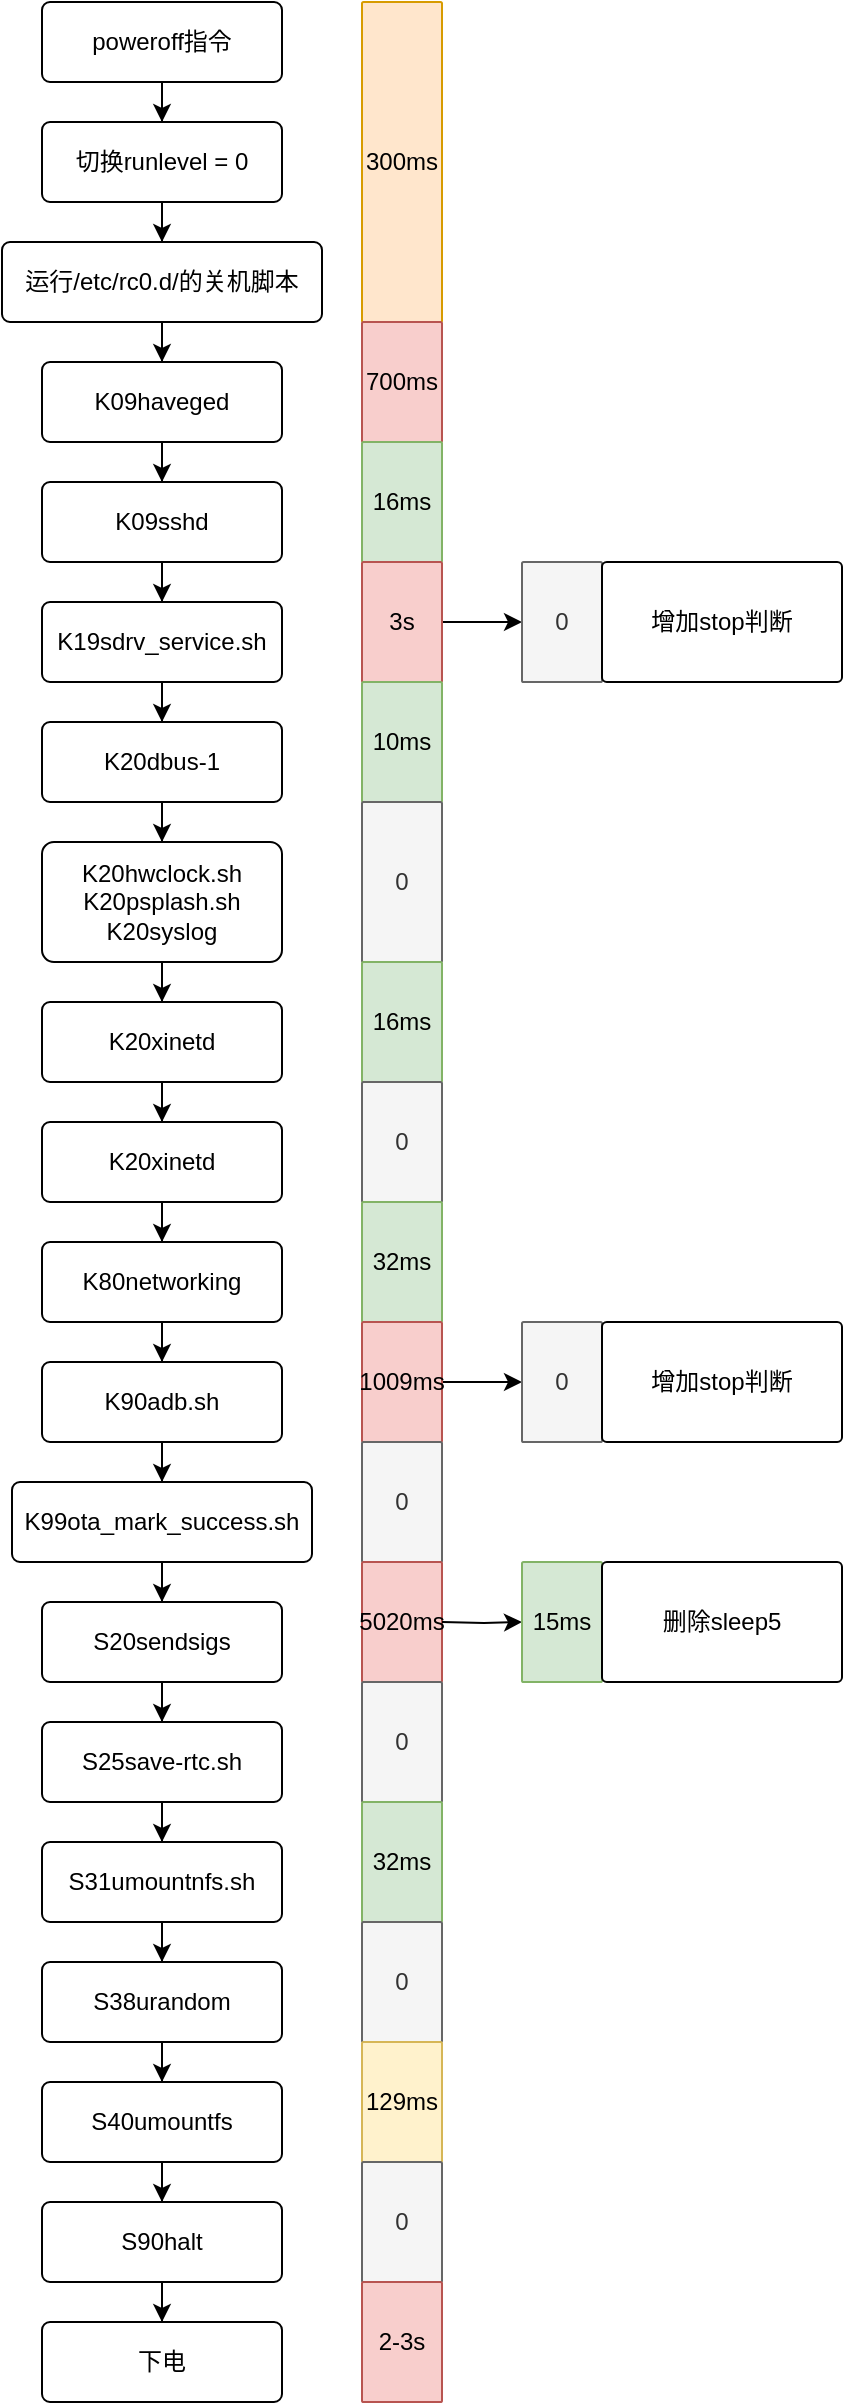 <mxfile version="22.1.18" type="device">
  <diagram name="第 1 页" id="ydP3O2F_BLZNfMPnp5Jq">
    <mxGraphModel dx="1144" dy="1838" grid="1" gridSize="10" guides="1" tooltips="1" connect="1" arrows="1" fold="1" page="1" pageScale="1" pageWidth="827" pageHeight="1169" math="0" shadow="0">
      <root>
        <mxCell id="0" />
        <mxCell id="1" parent="0" />
        <mxCell id="mTxb1OATruKiC9ltIYmq-3" style="edgeStyle=orthogonalEdgeStyle;rounded=0;orthogonalLoop=1;jettySize=auto;html=1;" parent="1" source="mTxb1OATruKiC9ltIYmq-1" target="mTxb1OATruKiC9ltIYmq-2" edge="1">
          <mxGeometry relative="1" as="geometry" />
        </mxCell>
        <mxCell id="mTxb1OATruKiC9ltIYmq-1" value="切换runlevel = 0" style="rounded=1;whiteSpace=wrap;html=1;arcSize=10;" parent="1" vertex="1">
          <mxGeometry x="80" y="20" width="120" height="40" as="geometry" />
        </mxCell>
        <mxCell id="mTxb1OATruKiC9ltIYmq-8" style="edgeStyle=orthogonalEdgeStyle;rounded=0;orthogonalLoop=1;jettySize=auto;html=1;entryX=0.5;entryY=0;entryDx=0;entryDy=0;" parent="1" source="mTxb1OATruKiC9ltIYmq-2" target="mTxb1OATruKiC9ltIYmq-7" edge="1">
          <mxGeometry relative="1" as="geometry" />
        </mxCell>
        <mxCell id="mTxb1OATruKiC9ltIYmq-2" value="运行/etc/rc0.d/的关机脚本" style="rounded=1;whiteSpace=wrap;html=1;arcSize=10;" parent="1" vertex="1">
          <mxGeometry x="60" y="80" width="160" height="40" as="geometry" />
        </mxCell>
        <mxCell id="mTxb1OATruKiC9ltIYmq-4" value="300ms" style="rounded=1;whiteSpace=wrap;html=1;arcSize=2;fillColor=#ffe6cc;strokeColor=#d79b00;" parent="1" vertex="1">
          <mxGeometry x="240" y="-40" width="40" height="160" as="geometry" />
        </mxCell>
        <mxCell id="mTxb1OATruKiC9ltIYmq-6" style="edgeStyle=orthogonalEdgeStyle;rounded=0;orthogonalLoop=1;jettySize=auto;html=1;" parent="1" source="mTxb1OATruKiC9ltIYmq-5" target="mTxb1OATruKiC9ltIYmq-1" edge="1">
          <mxGeometry relative="1" as="geometry" />
        </mxCell>
        <mxCell id="mTxb1OATruKiC9ltIYmq-5" value="poweroff指令" style="rounded=1;whiteSpace=wrap;html=1;arcSize=10;" parent="1" vertex="1">
          <mxGeometry x="80" y="-40" width="120" height="40" as="geometry" />
        </mxCell>
        <mxCell id="mTxb1OATruKiC9ltIYmq-11" style="edgeStyle=orthogonalEdgeStyle;rounded=0;orthogonalLoop=1;jettySize=auto;html=1;entryX=0.5;entryY=0;entryDx=0;entryDy=0;" parent="1" source="mTxb1OATruKiC9ltIYmq-7" target="mTxb1OATruKiC9ltIYmq-10" edge="1">
          <mxGeometry relative="1" as="geometry" />
        </mxCell>
        <mxCell id="mTxb1OATruKiC9ltIYmq-7" value="K09haveged" style="rounded=1;whiteSpace=wrap;html=1;arcSize=10;" parent="1" vertex="1">
          <mxGeometry x="80" y="140" width="120" height="40" as="geometry" />
        </mxCell>
        <mxCell id="mTxb1OATruKiC9ltIYmq-9" value="700ms" style="rounded=1;whiteSpace=wrap;html=1;arcSize=2;fillColor=#f8cecc;strokeColor=#b85450;" parent="1" vertex="1">
          <mxGeometry x="240" y="120" width="40" height="60" as="geometry" />
        </mxCell>
        <mxCell id="mTxb1OATruKiC9ltIYmq-14" style="edgeStyle=orthogonalEdgeStyle;rounded=0;orthogonalLoop=1;jettySize=auto;html=1;entryX=0.5;entryY=0;entryDx=0;entryDy=0;" parent="1" source="mTxb1OATruKiC9ltIYmq-10" target="mTxb1OATruKiC9ltIYmq-13" edge="1">
          <mxGeometry relative="1" as="geometry" />
        </mxCell>
        <mxCell id="mTxb1OATruKiC9ltIYmq-10" value="K09sshd" style="rounded=1;whiteSpace=wrap;html=1;arcSize=10;" parent="1" vertex="1">
          <mxGeometry x="80" y="200" width="120" height="40" as="geometry" />
        </mxCell>
        <mxCell id="mTxb1OATruKiC9ltIYmq-12" value="16ms" style="rounded=1;whiteSpace=wrap;html=1;arcSize=2;fillColor=#d5e8d4;strokeColor=#82b366;" parent="1" vertex="1">
          <mxGeometry x="240" y="180" width="40" height="60" as="geometry" />
        </mxCell>
        <mxCell id="mTxb1OATruKiC9ltIYmq-17" style="edgeStyle=orthogonalEdgeStyle;rounded=0;orthogonalLoop=1;jettySize=auto;html=1;" parent="1" source="mTxb1OATruKiC9ltIYmq-13" target="mTxb1OATruKiC9ltIYmq-16" edge="1">
          <mxGeometry relative="1" as="geometry" />
        </mxCell>
        <mxCell id="mTxb1OATruKiC9ltIYmq-13" value="K19sdrv_service.sh" style="rounded=1;whiteSpace=wrap;html=1;arcSize=10;" parent="1" vertex="1">
          <mxGeometry x="80" y="260" width="120" height="40" as="geometry" />
        </mxCell>
        <mxCell id="mTxb1OATruKiC9ltIYmq-56" style="edgeStyle=orthogonalEdgeStyle;rounded=0;orthogonalLoop=1;jettySize=auto;html=1;entryX=0;entryY=0.5;entryDx=0;entryDy=0;" parent="1" source="mTxb1OATruKiC9ltIYmq-15" target="mTxb1OATruKiC9ltIYmq-55" edge="1">
          <mxGeometry relative="1" as="geometry" />
        </mxCell>
        <mxCell id="mTxb1OATruKiC9ltIYmq-15" value="3s" style="rounded=1;whiteSpace=wrap;html=1;arcSize=2;fillColor=#f8cecc;strokeColor=#b85450;" parent="1" vertex="1">
          <mxGeometry x="240" y="240" width="40" height="60" as="geometry" />
        </mxCell>
        <mxCell id="mTxb1OATruKiC9ltIYmq-20" style="edgeStyle=orthogonalEdgeStyle;rounded=0;orthogonalLoop=1;jettySize=auto;html=1;entryX=0.5;entryY=0;entryDx=0;entryDy=0;" parent="1" source="mTxb1OATruKiC9ltIYmq-16" target="mTxb1OATruKiC9ltIYmq-19" edge="1">
          <mxGeometry relative="1" as="geometry" />
        </mxCell>
        <mxCell id="mTxb1OATruKiC9ltIYmq-16" value="K20dbus-1" style="rounded=1;whiteSpace=wrap;html=1;arcSize=10;" parent="1" vertex="1">
          <mxGeometry x="80" y="320" width="120" height="40" as="geometry" />
        </mxCell>
        <mxCell id="mTxb1OATruKiC9ltIYmq-18" value="10ms" style="rounded=1;whiteSpace=wrap;html=1;arcSize=2;fillColor=#d5e8d4;strokeColor=#82b366;" parent="1" vertex="1">
          <mxGeometry x="240" y="300" width="40" height="60" as="geometry" />
        </mxCell>
        <mxCell id="mTxb1OATruKiC9ltIYmq-23" style="edgeStyle=orthogonalEdgeStyle;rounded=0;orthogonalLoop=1;jettySize=auto;html=1;entryX=0.5;entryY=0;entryDx=0;entryDy=0;" parent="1" source="mTxb1OATruKiC9ltIYmq-19" target="mTxb1OATruKiC9ltIYmq-22" edge="1">
          <mxGeometry relative="1" as="geometry" />
        </mxCell>
        <UserObject label="K20hwclock.sh&lt;br&gt;K20psplash.sh&lt;br&gt;K20syslog" link="K20hwclock.sh" id="mTxb1OATruKiC9ltIYmq-19">
          <mxCell style="rounded=1;whiteSpace=wrap;html=1;arcSize=10;" parent="1" vertex="1">
            <mxGeometry x="80" y="380" width="120" height="60" as="geometry" />
          </mxCell>
        </UserObject>
        <mxCell id="mTxb1OATruKiC9ltIYmq-21" value="0" style="rounded=1;whiteSpace=wrap;html=1;arcSize=2;fillColor=#f5f5f5;strokeColor=#666666;fontColor=#333333;" parent="1" vertex="1">
          <mxGeometry x="240" y="360" width="40" height="80" as="geometry" />
        </mxCell>
        <mxCell id="mTxb1OATruKiC9ltIYmq-26" style="edgeStyle=orthogonalEdgeStyle;rounded=0;orthogonalLoop=1;jettySize=auto;html=1;entryX=0.5;entryY=0;entryDx=0;entryDy=0;" parent="1" source="mTxb1OATruKiC9ltIYmq-22" target="mTxb1OATruKiC9ltIYmq-25" edge="1">
          <mxGeometry relative="1" as="geometry" />
        </mxCell>
        <mxCell id="mTxb1OATruKiC9ltIYmq-22" value="K20xinetd" style="rounded=1;whiteSpace=wrap;html=1;arcSize=10;" parent="1" vertex="1">
          <mxGeometry x="80" y="460" width="120" height="40" as="geometry" />
        </mxCell>
        <mxCell id="mTxb1OATruKiC9ltIYmq-24" value="16ms" style="rounded=1;whiteSpace=wrap;html=1;arcSize=2;fillColor=#d5e8d4;strokeColor=#82b366;" parent="1" vertex="1">
          <mxGeometry x="240" y="440" width="40" height="60" as="geometry" />
        </mxCell>
        <mxCell id="mTxb1OATruKiC9ltIYmq-29" style="edgeStyle=orthogonalEdgeStyle;rounded=0;orthogonalLoop=1;jettySize=auto;html=1;entryX=0.5;entryY=0;entryDx=0;entryDy=0;" parent="1" source="mTxb1OATruKiC9ltIYmq-25" target="mTxb1OATruKiC9ltIYmq-28" edge="1">
          <mxGeometry relative="1" as="geometry" />
        </mxCell>
        <mxCell id="mTxb1OATruKiC9ltIYmq-25" value="K20xinetd" style="rounded=1;whiteSpace=wrap;html=1;arcSize=10;" parent="1" vertex="1">
          <mxGeometry x="80" y="520" width="120" height="40" as="geometry" />
        </mxCell>
        <mxCell id="mTxb1OATruKiC9ltIYmq-27" value="0" style="rounded=1;whiteSpace=wrap;html=1;arcSize=2;fillColor=#f5f5f5;strokeColor=#666666;fontColor=#333333;" parent="1" vertex="1">
          <mxGeometry x="240" y="500" width="40" height="60" as="geometry" />
        </mxCell>
        <mxCell id="mTxb1OATruKiC9ltIYmq-32" style="edgeStyle=orthogonalEdgeStyle;rounded=0;orthogonalLoop=1;jettySize=auto;html=1;" parent="1" source="mTxb1OATruKiC9ltIYmq-28" target="mTxb1OATruKiC9ltIYmq-31" edge="1">
          <mxGeometry relative="1" as="geometry" />
        </mxCell>
        <mxCell id="mTxb1OATruKiC9ltIYmq-28" value="K80networking" style="rounded=1;whiteSpace=wrap;html=1;arcSize=10;" parent="1" vertex="1">
          <mxGeometry x="80" y="580" width="120" height="40" as="geometry" />
        </mxCell>
        <mxCell id="mTxb1OATruKiC9ltIYmq-30" value="32ms" style="rounded=1;whiteSpace=wrap;html=1;arcSize=2;fillColor=#d5e8d4;strokeColor=#82b366;" parent="1" vertex="1">
          <mxGeometry x="240" y="560" width="40" height="60" as="geometry" />
        </mxCell>
        <mxCell id="mTxb1OATruKiC9ltIYmq-35" style="edgeStyle=orthogonalEdgeStyle;rounded=0;orthogonalLoop=1;jettySize=auto;html=1;entryX=0.5;entryY=0;entryDx=0;entryDy=0;" parent="1" source="mTxb1OATruKiC9ltIYmq-31" target="mTxb1OATruKiC9ltIYmq-34" edge="1">
          <mxGeometry relative="1" as="geometry" />
        </mxCell>
        <mxCell id="mTxb1OATruKiC9ltIYmq-31" value="K90adb.sh" style="rounded=1;whiteSpace=wrap;html=1;arcSize=10;" parent="1" vertex="1">
          <mxGeometry x="80" y="640" width="120" height="40" as="geometry" />
        </mxCell>
        <mxCell id="mTxb1OATruKiC9ltIYmq-61" style="edgeStyle=orthogonalEdgeStyle;rounded=0;orthogonalLoop=1;jettySize=auto;html=1;entryX=0;entryY=0.5;entryDx=0;entryDy=0;" parent="1" source="mTxb1OATruKiC9ltIYmq-33" target="mTxb1OATruKiC9ltIYmq-59" edge="1">
          <mxGeometry relative="1" as="geometry" />
        </mxCell>
        <mxCell id="mTxb1OATruKiC9ltIYmq-33" value="1009ms" style="rounded=1;whiteSpace=wrap;html=1;arcSize=2;fillColor=#f8cecc;strokeColor=#b85450;" parent="1" vertex="1">
          <mxGeometry x="240" y="620" width="40" height="60" as="geometry" />
        </mxCell>
        <mxCell id="mTxb1OATruKiC9ltIYmq-38" style="edgeStyle=orthogonalEdgeStyle;rounded=0;orthogonalLoop=1;jettySize=auto;html=1;entryX=0.5;entryY=0;entryDx=0;entryDy=0;" parent="1" source="mTxb1OATruKiC9ltIYmq-34" target="mTxb1OATruKiC9ltIYmq-37" edge="1">
          <mxGeometry relative="1" as="geometry" />
        </mxCell>
        <mxCell id="mTxb1OATruKiC9ltIYmq-34" value="K99ota_mark_success.sh" style="rounded=1;whiteSpace=wrap;html=1;arcSize=10;" parent="1" vertex="1">
          <mxGeometry x="65" y="700" width="150" height="40" as="geometry" />
        </mxCell>
        <mxCell id="mTxb1OATruKiC9ltIYmq-36" value="0" style="rounded=1;whiteSpace=wrap;html=1;arcSize=2;fillColor=#f5f5f5;strokeColor=#666666;fontColor=#333333;" parent="1" vertex="1">
          <mxGeometry x="240" y="680" width="40" height="60" as="geometry" />
        </mxCell>
        <mxCell id="mTxb1OATruKiC9ltIYmq-41" style="edgeStyle=orthogonalEdgeStyle;rounded=0;orthogonalLoop=1;jettySize=auto;html=1;entryX=0.5;entryY=0;entryDx=0;entryDy=0;" parent="1" source="mTxb1OATruKiC9ltIYmq-37" target="mTxb1OATruKiC9ltIYmq-40" edge="1">
          <mxGeometry relative="1" as="geometry" />
        </mxCell>
        <mxCell id="mTxb1OATruKiC9ltIYmq-37" value="S20sendsigs" style="rounded=1;whiteSpace=wrap;html=1;arcSize=10;" parent="1" vertex="1">
          <mxGeometry x="80" y="760" width="120" height="40" as="geometry" />
        </mxCell>
        <mxCell id="mTxb1OATruKiC9ltIYmq-39" value="5020ms" style="rounded=1;whiteSpace=wrap;html=1;arcSize=2;fillColor=#f8cecc;strokeColor=#b85450;" parent="1" vertex="1">
          <mxGeometry x="240" y="740" width="40" height="60" as="geometry" />
        </mxCell>
        <mxCell id="mTxb1OATruKiC9ltIYmq-44" style="edgeStyle=orthogonalEdgeStyle;rounded=0;orthogonalLoop=1;jettySize=auto;html=1;" parent="1" source="mTxb1OATruKiC9ltIYmq-40" target="mTxb1OATruKiC9ltIYmq-43" edge="1">
          <mxGeometry relative="1" as="geometry" />
        </mxCell>
        <UserObject label="S25save-rtc.sh" link="S25save-rtc.sh" id="mTxb1OATruKiC9ltIYmq-40">
          <mxCell style="rounded=1;whiteSpace=wrap;html=1;arcSize=10;" parent="1" vertex="1">
            <mxGeometry x="80" y="820" width="120" height="40" as="geometry" />
          </mxCell>
        </UserObject>
        <mxCell id="mTxb1OATruKiC9ltIYmq-42" value="0" style="rounded=1;whiteSpace=wrap;html=1;arcSize=2;fillColor=#f5f5f5;strokeColor=#666666;fontColor=#333333;" parent="1" vertex="1">
          <mxGeometry x="240" y="800" width="40" height="60" as="geometry" />
        </mxCell>
        <mxCell id="mTxb1OATruKiC9ltIYmq-47" style="edgeStyle=orthogonalEdgeStyle;rounded=0;orthogonalLoop=1;jettySize=auto;html=1;entryX=0.5;entryY=0;entryDx=0;entryDy=0;" parent="1" source="mTxb1OATruKiC9ltIYmq-43" target="mTxb1OATruKiC9ltIYmq-46" edge="1">
          <mxGeometry relative="1" as="geometry" />
        </mxCell>
        <UserObject label="S31umountnfs.sh" link="S31umountnfs.sh" id="mTxb1OATruKiC9ltIYmq-43">
          <mxCell style="rounded=1;whiteSpace=wrap;html=1;arcSize=10;" parent="1" vertex="1">
            <mxGeometry x="80" y="880" width="120" height="40" as="geometry" />
          </mxCell>
        </UserObject>
        <mxCell id="mTxb1OATruKiC9ltIYmq-45" value="32ms" style="rounded=1;whiteSpace=wrap;html=1;arcSize=2;fillColor=#d5e8d4;strokeColor=#82b366;" parent="1" vertex="1">
          <mxGeometry x="240" y="860" width="40" height="60" as="geometry" />
        </mxCell>
        <mxCell id="mTxb1OATruKiC9ltIYmq-51" style="edgeStyle=orthogonalEdgeStyle;rounded=0;orthogonalLoop=1;jettySize=auto;html=1;entryX=0.5;entryY=0;entryDx=0;entryDy=0;" parent="1" source="mTxb1OATruKiC9ltIYmq-46" target="mTxb1OATruKiC9ltIYmq-49" edge="1">
          <mxGeometry relative="1" as="geometry" />
        </mxCell>
        <UserObject label="S38urandom" link="S31umountnfs.sh" id="mTxb1OATruKiC9ltIYmq-46">
          <mxCell style="rounded=1;whiteSpace=wrap;html=1;arcSize=10;" parent="1" vertex="1">
            <mxGeometry x="80" y="940" width="120" height="40" as="geometry" />
          </mxCell>
        </UserObject>
        <mxCell id="mTxb1OATruKiC9ltIYmq-48" value="0" style="rounded=1;whiteSpace=wrap;html=1;arcSize=2;fillColor=#f5f5f5;strokeColor=#666666;fontColor=#333333;" parent="1" vertex="1">
          <mxGeometry x="240" y="920" width="40" height="60" as="geometry" />
        </mxCell>
        <mxCell id="mTxb1OATruKiC9ltIYmq-53" style="edgeStyle=orthogonalEdgeStyle;rounded=0;orthogonalLoop=1;jettySize=auto;html=1;entryX=0.5;entryY=0;entryDx=0;entryDy=0;" parent="1" source="mTxb1OATruKiC9ltIYmq-49" target="mTxb1OATruKiC9ltIYmq-52" edge="1">
          <mxGeometry relative="1" as="geometry" />
        </mxCell>
        <UserObject label="S40umountfs" link="S31umountnfs.sh" id="mTxb1OATruKiC9ltIYmq-49">
          <mxCell style="rounded=1;whiteSpace=wrap;html=1;arcSize=10;" parent="1" vertex="1">
            <mxGeometry x="80" y="1000" width="120" height="40" as="geometry" />
          </mxCell>
        </UserObject>
        <mxCell id="mTxb1OATruKiC9ltIYmq-50" value="129ms" style="rounded=1;whiteSpace=wrap;html=1;arcSize=2;fillColor=#fff2cc;strokeColor=#d6b656;" parent="1" vertex="1">
          <mxGeometry x="240" y="980" width="40" height="60" as="geometry" />
        </mxCell>
        <mxCell id="mTxb1OATruKiC9ltIYmq-63" style="edgeStyle=orthogonalEdgeStyle;rounded=0;orthogonalLoop=1;jettySize=auto;html=1;entryX=0.5;entryY=0;entryDx=0;entryDy=0;" parent="1" source="mTxb1OATruKiC9ltIYmq-52" target="mTxb1OATruKiC9ltIYmq-62" edge="1">
          <mxGeometry relative="1" as="geometry" />
        </mxCell>
        <UserObject label="S90halt" link="S31umountnfs.sh" id="mTxb1OATruKiC9ltIYmq-52">
          <mxCell style="rounded=1;whiteSpace=wrap;html=1;arcSize=10;" parent="1" vertex="1">
            <mxGeometry x="80" y="1060" width="120" height="40" as="geometry" />
          </mxCell>
        </UserObject>
        <mxCell id="mTxb1OATruKiC9ltIYmq-55" value="0" style="rounded=1;whiteSpace=wrap;html=1;arcSize=2;fillColor=#f5f5f5;strokeColor=#666666;fontColor=#333333;" parent="1" vertex="1">
          <mxGeometry x="320" y="240" width="40" height="60" as="geometry" />
        </mxCell>
        <mxCell id="mTxb1OATruKiC9ltIYmq-58" value="增加stop判断" style="rounded=1;whiteSpace=wrap;html=1;arcSize=4;" parent="1" vertex="1">
          <mxGeometry x="360" y="240" width="120" height="60" as="geometry" />
        </mxCell>
        <mxCell id="mTxb1OATruKiC9ltIYmq-59" value="0" style="rounded=1;whiteSpace=wrap;html=1;arcSize=2;fillColor=#f5f5f5;strokeColor=#666666;fontColor=#333333;" parent="1" vertex="1">
          <mxGeometry x="320" y="620" width="40" height="60" as="geometry" />
        </mxCell>
        <mxCell id="mTxb1OATruKiC9ltIYmq-60" value="增加stop判断" style="rounded=1;whiteSpace=wrap;html=1;arcSize=4;" parent="1" vertex="1">
          <mxGeometry x="360" y="620" width="120" height="60" as="geometry" />
        </mxCell>
        <UserObject label="下电" link="S31umountnfs.sh" id="mTxb1OATruKiC9ltIYmq-62">
          <mxCell style="rounded=1;whiteSpace=wrap;html=1;arcSize=10;" parent="1" vertex="1">
            <mxGeometry x="80" y="1120" width="120" height="40" as="geometry" />
          </mxCell>
        </UserObject>
        <mxCell id="mTxb1OATruKiC9ltIYmq-65" value="0" style="rounded=1;whiteSpace=wrap;html=1;arcSize=2;fillColor=#f5f5f5;strokeColor=#666666;fontColor=#333333;" parent="1" vertex="1">
          <mxGeometry x="240" y="1040" width="40" height="60" as="geometry" />
        </mxCell>
        <mxCell id="mTxb1OATruKiC9ltIYmq-66" value="2-3s" style="rounded=1;whiteSpace=wrap;html=1;arcSize=2;fillColor=#f8cecc;strokeColor=#b85450;" parent="1" vertex="1">
          <mxGeometry x="240" y="1100" width="40" height="60" as="geometry" />
        </mxCell>
        <mxCell id="ivO74WUm3P3omJaS0YYF-1" style="edgeStyle=orthogonalEdgeStyle;rounded=0;orthogonalLoop=1;jettySize=auto;html=1;entryX=0;entryY=0.5;entryDx=0;entryDy=0;" edge="1" target="ivO74WUm3P3omJaS0YYF-2" parent="1">
          <mxGeometry relative="1" as="geometry">
            <mxPoint x="280" y="770" as="sourcePoint" />
          </mxGeometry>
        </mxCell>
        <mxCell id="ivO74WUm3P3omJaS0YYF-2" value="15ms" style="rounded=1;whiteSpace=wrap;html=1;arcSize=2;fillColor=#d5e8d4;strokeColor=#82b366;" vertex="1" parent="1">
          <mxGeometry x="320" y="740" width="40" height="60" as="geometry" />
        </mxCell>
        <mxCell id="ivO74WUm3P3omJaS0YYF-3" value="删除sleep5" style="rounded=1;whiteSpace=wrap;html=1;arcSize=4;" vertex="1" parent="1">
          <mxGeometry x="360" y="740" width="120" height="60" as="geometry" />
        </mxCell>
      </root>
    </mxGraphModel>
  </diagram>
</mxfile>
